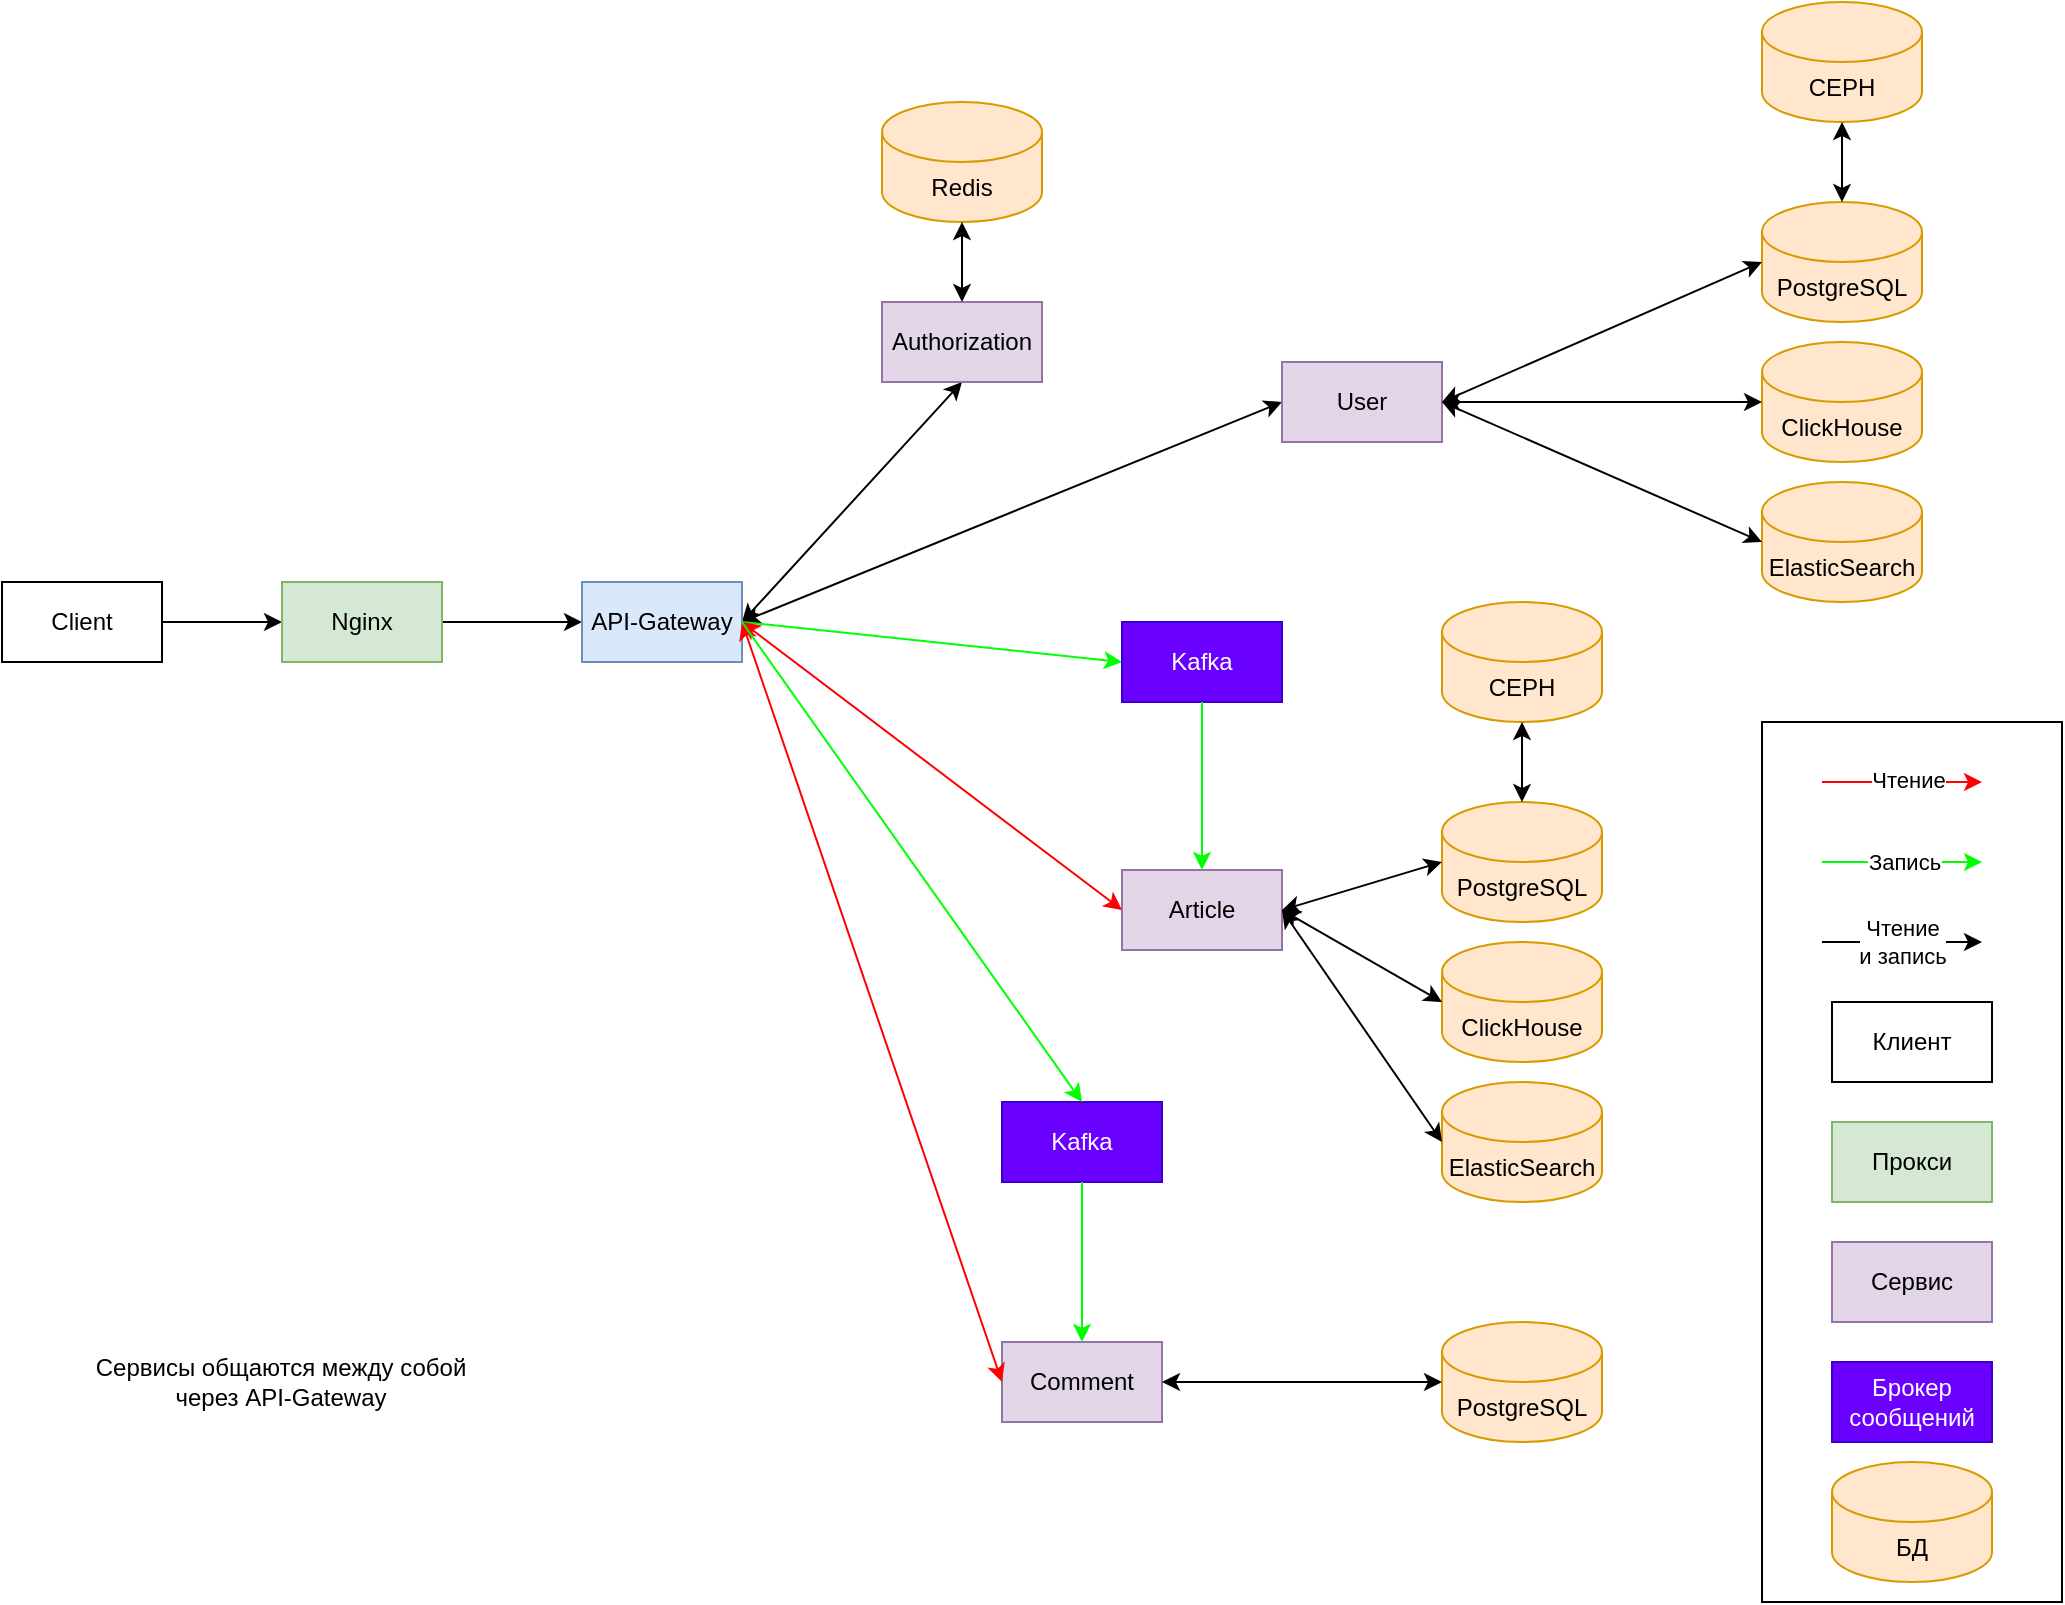 <mxfile version="24.2.5" type="device">
  <diagram name="Страница — 1" id="rqmOK1oUs_pi4lcDRMpR">
    <mxGraphModel dx="1195" dy="1872" grid="1" gridSize="10" guides="1" tooltips="1" connect="1" arrows="1" fold="1" page="1" pageScale="1" pageWidth="827" pageHeight="1169" math="0" shadow="0">
      <root>
        <mxCell id="0" />
        <mxCell id="1" parent="0" />
        <mxCell id="XhIX_q-l0Xh5XN9vXRnJ-45" value="" style="rounded=0;whiteSpace=wrap;html=1;fillColor=none;" parent="1" vertex="1">
          <mxGeometry x="1050" y="300" width="150" height="440" as="geometry" />
        </mxCell>
        <mxCell id="XhIX_q-l0Xh5XN9vXRnJ-8" style="edgeStyle=orthogonalEdgeStyle;rounded=0;orthogonalLoop=1;jettySize=auto;html=1;exitX=1;exitY=0.5;exitDx=0;exitDy=0;entryX=0;entryY=0.5;entryDx=0;entryDy=0;" parent="1" source="XhIX_q-l0Xh5XN9vXRnJ-1" target="XhIX_q-l0Xh5XN9vXRnJ-2" edge="1">
          <mxGeometry relative="1" as="geometry" />
        </mxCell>
        <mxCell id="XhIX_q-l0Xh5XN9vXRnJ-1" value="Client" style="rounded=0;whiteSpace=wrap;html=1;" parent="1" vertex="1">
          <mxGeometry x="170" y="230" width="80" height="40" as="geometry" />
        </mxCell>
        <mxCell id="XhIX_q-l0Xh5XN9vXRnJ-9" style="edgeStyle=orthogonalEdgeStyle;rounded=0;orthogonalLoop=1;jettySize=auto;html=1;exitX=1;exitY=0.5;exitDx=0;exitDy=0;" parent="1" source="XhIX_q-l0Xh5XN9vXRnJ-2" target="XhIX_q-l0Xh5XN9vXRnJ-3" edge="1">
          <mxGeometry relative="1" as="geometry" />
        </mxCell>
        <mxCell id="XhIX_q-l0Xh5XN9vXRnJ-2" value="Nginx" style="rounded=0;whiteSpace=wrap;html=1;fillColor=#d5e8d4;strokeColor=#82b366;" parent="1" vertex="1">
          <mxGeometry x="310" y="230" width="80" height="40" as="geometry" />
        </mxCell>
        <mxCell id="XhIX_q-l0Xh5XN9vXRnJ-10" style="rounded=0;orthogonalLoop=1;jettySize=auto;html=1;exitX=1;exitY=0.5;exitDx=0;exitDy=0;entryX=0.5;entryY=1;entryDx=0;entryDy=0;startArrow=classic;startFill=1;" parent="1" source="XhIX_q-l0Xh5XN9vXRnJ-3" target="XhIX_q-l0Xh5XN9vXRnJ-4" edge="1">
          <mxGeometry relative="1" as="geometry" />
        </mxCell>
        <mxCell id="XhIX_q-l0Xh5XN9vXRnJ-13" style="rounded=0;orthogonalLoop=1;jettySize=auto;html=1;exitX=1;exitY=0.5;exitDx=0;exitDy=0;entryX=0;entryY=0.5;entryDx=0;entryDy=0;startArrow=classic;startFill=1;" parent="1" source="XhIX_q-l0Xh5XN9vXRnJ-3" target="XhIX_q-l0Xh5XN9vXRnJ-12" edge="1">
          <mxGeometry relative="1" as="geometry" />
        </mxCell>
        <mxCell id="XhIX_q-l0Xh5XN9vXRnJ-22" style="rounded=0;orthogonalLoop=1;jettySize=auto;html=1;exitX=1;exitY=0.5;exitDx=0;exitDy=0;entryX=0;entryY=0.5;entryDx=0;entryDy=0;startArrow=none;startFill=0;strokeColor=#00FF00;" parent="1" source="XhIX_q-l0Xh5XN9vXRnJ-3" target="XhIX_q-l0Xh5XN9vXRnJ-20" edge="1">
          <mxGeometry relative="1" as="geometry" />
        </mxCell>
        <mxCell id="XhIX_q-l0Xh5XN9vXRnJ-3" value="API-Gateway" style="rounded=0;whiteSpace=wrap;html=1;fillColor=#dae8fc;strokeColor=#6c8ebf;" parent="1" vertex="1">
          <mxGeometry x="460" y="230" width="80" height="40" as="geometry" />
        </mxCell>
        <mxCell id="XhIX_q-l0Xh5XN9vXRnJ-4" value="Authorization" style="rounded=0;whiteSpace=wrap;html=1;fillColor=#e1d5e7;strokeColor=#9673a6;" parent="1" vertex="1">
          <mxGeometry x="610" y="90" width="80" height="40" as="geometry" />
        </mxCell>
        <mxCell id="XhIX_q-l0Xh5XN9vXRnJ-5" value="Article" style="rounded=0;whiteSpace=wrap;html=1;fillColor=#e1d5e7;strokeColor=#9673a6;" parent="1" vertex="1">
          <mxGeometry x="730" y="374" width="80" height="40" as="geometry" />
        </mxCell>
        <mxCell id="XhIX_q-l0Xh5XN9vXRnJ-6" value="Comment" style="rounded=0;whiteSpace=wrap;html=1;fillColor=#e1d5e7;strokeColor=#9673a6;" parent="1" vertex="1">
          <mxGeometry x="670" y="610" width="80" height="40" as="geometry" />
        </mxCell>
        <mxCell id="XhIX_q-l0Xh5XN9vXRnJ-7" value="Redis" style="shape=cylinder3;whiteSpace=wrap;html=1;boundedLbl=1;backgroundOutline=1;size=15;fillColor=#ffe6cc;strokeColor=#d79b00;" parent="1" vertex="1">
          <mxGeometry x="610" y="-10" width="80" height="60" as="geometry" />
        </mxCell>
        <mxCell id="XhIX_q-l0Xh5XN9vXRnJ-11" style="edgeStyle=orthogonalEdgeStyle;rounded=0;orthogonalLoop=1;jettySize=auto;html=1;exitX=0.5;exitY=0;exitDx=0;exitDy=0;entryX=0.5;entryY=1;entryDx=0;entryDy=0;entryPerimeter=0;startArrow=classic;startFill=1;" parent="1" source="XhIX_q-l0Xh5XN9vXRnJ-4" target="XhIX_q-l0Xh5XN9vXRnJ-7" edge="1">
          <mxGeometry relative="1" as="geometry" />
        </mxCell>
        <mxCell id="XhIX_q-l0Xh5XN9vXRnJ-12" value="User" style="rounded=0;whiteSpace=wrap;html=1;fillColor=#e1d5e7;strokeColor=#9673a6;" parent="1" vertex="1">
          <mxGeometry x="810" y="120" width="80" height="40" as="geometry" />
        </mxCell>
        <mxCell id="XhIX_q-l0Xh5XN9vXRnJ-14" value="PostgreSQL" style="shape=cylinder3;whiteSpace=wrap;html=1;boundedLbl=1;backgroundOutline=1;size=15;fillColor=#ffe6cc;strokeColor=#d79b00;" parent="1" vertex="1">
          <mxGeometry x="1050" y="40" width="80" height="60" as="geometry" />
        </mxCell>
        <mxCell id="XhIX_q-l0Xh5XN9vXRnJ-15" value="ClickHouse" style="shape=cylinder3;whiteSpace=wrap;html=1;boundedLbl=1;backgroundOutline=1;size=15;fillColor=#ffe6cc;strokeColor=#d79b00;" parent="1" vertex="1">
          <mxGeometry x="1050" y="110" width="80" height="60" as="geometry" />
        </mxCell>
        <mxCell id="XhIX_q-l0Xh5XN9vXRnJ-16" value="ElasticSearch" style="shape=cylinder3;whiteSpace=wrap;html=1;boundedLbl=1;backgroundOutline=1;size=15;fillColor=#ffe6cc;strokeColor=#d79b00;" parent="1" vertex="1">
          <mxGeometry x="1050" y="180" width="80" height="60" as="geometry" />
        </mxCell>
        <mxCell id="XhIX_q-l0Xh5XN9vXRnJ-17" style="rounded=0;orthogonalLoop=1;jettySize=auto;html=1;exitX=1;exitY=0.5;exitDx=0;exitDy=0;entryX=0;entryY=0.5;entryDx=0;entryDy=0;entryPerimeter=0;startArrow=classic;startFill=1;" parent="1" source="XhIX_q-l0Xh5XN9vXRnJ-12" target="XhIX_q-l0Xh5XN9vXRnJ-14" edge="1">
          <mxGeometry relative="1" as="geometry" />
        </mxCell>
        <mxCell id="XhIX_q-l0Xh5XN9vXRnJ-18" style="rounded=0;orthogonalLoop=1;jettySize=auto;html=1;exitX=1;exitY=0.5;exitDx=0;exitDy=0;entryX=0;entryY=0.5;entryDx=0;entryDy=0;entryPerimeter=0;startArrow=classic;startFill=1;" parent="1" source="XhIX_q-l0Xh5XN9vXRnJ-12" target="XhIX_q-l0Xh5XN9vXRnJ-15" edge="1">
          <mxGeometry relative="1" as="geometry" />
        </mxCell>
        <mxCell id="XhIX_q-l0Xh5XN9vXRnJ-19" style="rounded=0;orthogonalLoop=1;jettySize=auto;html=1;exitX=1;exitY=0.5;exitDx=0;exitDy=0;entryX=0;entryY=0.5;entryDx=0;entryDy=0;entryPerimeter=0;startArrow=classic;startFill=1;" parent="1" source="XhIX_q-l0Xh5XN9vXRnJ-12" target="XhIX_q-l0Xh5XN9vXRnJ-16" edge="1">
          <mxGeometry relative="1" as="geometry" />
        </mxCell>
        <mxCell id="XhIX_q-l0Xh5XN9vXRnJ-20" value="Kafka" style="rounded=0;whiteSpace=wrap;html=1;fillColor=#6a00ff;strokeColor=#3700CC;fontColor=#ffffff;" parent="1" vertex="1">
          <mxGeometry x="730" y="250" width="80" height="40" as="geometry" />
        </mxCell>
        <mxCell id="XhIX_q-l0Xh5XN9vXRnJ-21" value="Kafka" style="rounded=0;whiteSpace=wrap;html=1;fillColor=#6a00ff;strokeColor=#3700CC;fontColor=#ffffff;" parent="1" vertex="1">
          <mxGeometry x="670" y="490" width="80" height="40" as="geometry" />
        </mxCell>
        <mxCell id="XhIX_q-l0Xh5XN9vXRnJ-24" value="PostgreSQL" style="shape=cylinder3;whiteSpace=wrap;html=1;boundedLbl=1;backgroundOutline=1;size=15;fillColor=#ffe6cc;strokeColor=#d79b00;" parent="1" vertex="1">
          <mxGeometry x="890" y="340" width="80" height="60" as="geometry" />
        </mxCell>
        <mxCell id="XhIX_q-l0Xh5XN9vXRnJ-25" value="ClickHouse" style="shape=cylinder3;whiteSpace=wrap;html=1;boundedLbl=1;backgroundOutline=1;size=15;fillColor=#ffe6cc;strokeColor=#d79b00;" parent="1" vertex="1">
          <mxGeometry x="890" y="410" width="80" height="60" as="geometry" />
        </mxCell>
        <mxCell id="XhIX_q-l0Xh5XN9vXRnJ-26" value="ElasticSearch" style="shape=cylinder3;whiteSpace=wrap;html=1;boundedLbl=1;backgroundOutline=1;size=15;fillColor=#ffe6cc;strokeColor=#d79b00;" parent="1" vertex="1">
          <mxGeometry x="890" y="480" width="80" height="60" as="geometry" />
        </mxCell>
        <mxCell id="XhIX_q-l0Xh5XN9vXRnJ-32" value="PostgreSQL" style="shape=cylinder3;whiteSpace=wrap;html=1;boundedLbl=1;backgroundOutline=1;size=15;fillColor=#ffe6cc;strokeColor=#d79b00;" parent="1" vertex="1">
          <mxGeometry x="890" y="600" width="80" height="60" as="geometry" />
        </mxCell>
        <mxCell id="XhIX_q-l0Xh5XN9vXRnJ-33" style="rounded=0;orthogonalLoop=1;jettySize=auto;html=1;exitX=1;exitY=0.5;exitDx=0;exitDy=0;entryX=0;entryY=0.5;entryDx=0;entryDy=0;entryPerimeter=0;startArrow=classic;startFill=1;" parent="1" source="XhIX_q-l0Xh5XN9vXRnJ-6" target="XhIX_q-l0Xh5XN9vXRnJ-32" edge="1">
          <mxGeometry relative="1" as="geometry" />
        </mxCell>
        <mxCell id="XhIX_q-l0Xh5XN9vXRnJ-34" value="CEPH" style="shape=cylinder3;whiteSpace=wrap;html=1;boundedLbl=1;backgroundOutline=1;size=15;fillColor=#ffe6cc;strokeColor=#d79b00;" parent="1" vertex="1">
          <mxGeometry x="1050" y="-60" width="80" height="60" as="geometry" />
        </mxCell>
        <mxCell id="XhIX_q-l0Xh5XN9vXRnJ-35" style="rounded=0;orthogonalLoop=1;jettySize=auto;html=1;exitX=0.5;exitY=0;exitDx=0;exitDy=0;entryX=0.5;entryY=1;entryDx=0;entryDy=0;entryPerimeter=0;startArrow=classic;startFill=1;exitPerimeter=0;" parent="1" source="XhIX_q-l0Xh5XN9vXRnJ-14" target="XhIX_q-l0Xh5XN9vXRnJ-34" edge="1">
          <mxGeometry relative="1" as="geometry" />
        </mxCell>
        <mxCell id="XhIX_q-l0Xh5XN9vXRnJ-36" value="CEPH" style="shape=cylinder3;whiteSpace=wrap;html=1;boundedLbl=1;backgroundOutline=1;size=15;fillColor=#ffe6cc;strokeColor=#d79b00;" parent="1" vertex="1">
          <mxGeometry x="890" y="240" width="80" height="60" as="geometry" />
        </mxCell>
        <mxCell id="XhIX_q-l0Xh5XN9vXRnJ-37" style="edgeStyle=orthogonalEdgeStyle;rounded=0;orthogonalLoop=1;jettySize=auto;html=1;exitX=0.5;exitY=1;exitDx=0;exitDy=0;" parent="1" source="XhIX_q-l0Xh5XN9vXRnJ-5" target="XhIX_q-l0Xh5XN9vXRnJ-5" edge="1">
          <mxGeometry relative="1" as="geometry" />
        </mxCell>
        <mxCell id="XhIX_q-l0Xh5XN9vXRnJ-38" style="rounded=0;orthogonalLoop=1;jettySize=auto;html=1;exitX=0.5;exitY=0;exitDx=0;exitDy=0;entryX=0.5;entryY=1;entryDx=0;entryDy=0;entryPerimeter=0;startArrow=classic;startFill=1;exitPerimeter=0;" parent="1" source="XhIX_q-l0Xh5XN9vXRnJ-24" target="XhIX_q-l0Xh5XN9vXRnJ-36" edge="1">
          <mxGeometry relative="1" as="geometry" />
        </mxCell>
        <mxCell id="XhIX_q-l0Xh5XN9vXRnJ-39" style="rounded=0;orthogonalLoop=1;jettySize=auto;html=1;exitX=1;exitY=0.5;exitDx=0;exitDy=0;entryX=0;entryY=0.5;entryDx=0;entryDy=0;entryPerimeter=0;startArrow=classic;startFill=1;" parent="1" source="XhIX_q-l0Xh5XN9vXRnJ-5" target="XhIX_q-l0Xh5XN9vXRnJ-24" edge="1">
          <mxGeometry relative="1" as="geometry" />
        </mxCell>
        <mxCell id="XhIX_q-l0Xh5XN9vXRnJ-40" style="rounded=0;orthogonalLoop=1;jettySize=auto;html=1;exitX=1;exitY=0.5;exitDx=0;exitDy=0;entryX=0;entryY=0.5;entryDx=0;entryDy=0;entryPerimeter=0;startArrow=classic;startFill=1;" parent="1" source="XhIX_q-l0Xh5XN9vXRnJ-5" target="XhIX_q-l0Xh5XN9vXRnJ-25" edge="1">
          <mxGeometry relative="1" as="geometry" />
        </mxCell>
        <mxCell id="XhIX_q-l0Xh5XN9vXRnJ-41" style="rounded=0;orthogonalLoop=1;jettySize=auto;html=1;exitX=1;exitY=0.5;exitDx=0;exitDy=0;entryX=0;entryY=0.5;entryDx=0;entryDy=0;entryPerimeter=0;startArrow=classic;startFill=1;" parent="1" source="XhIX_q-l0Xh5XN9vXRnJ-5" target="XhIX_q-l0Xh5XN9vXRnJ-26" edge="1">
          <mxGeometry relative="1" as="geometry" />
        </mxCell>
        <mxCell id="XhIX_q-l0Xh5XN9vXRnJ-42" value="Сервисы общаются между собой&lt;div&gt;через&amp;nbsp;&lt;span style=&quot;text-wrap: wrap;&quot;&gt;API-Gateway&lt;/span&gt;&lt;/div&gt;" style="text;html=1;align=center;verticalAlign=middle;resizable=0;points=[];autosize=1;strokeColor=none;fillColor=none;" parent="1" vertex="1">
          <mxGeometry x="204" y="610" width="210" height="40" as="geometry" />
        </mxCell>
        <mxCell id="XhIX_q-l0Xh5XN9vXRnJ-44" value="Клиент" style="rounded=0;whiteSpace=wrap;html=1;" parent="1" vertex="1">
          <mxGeometry x="1085" y="440" width="80" height="40" as="geometry" />
        </mxCell>
        <mxCell id="XhIX_q-l0Xh5XN9vXRnJ-47" value="Прокси" style="rounded=0;whiteSpace=wrap;html=1;fillColor=#d5e8d4;strokeColor=#82b366;" parent="1" vertex="1">
          <mxGeometry x="1085" y="500" width="80" height="40" as="geometry" />
        </mxCell>
        <mxCell id="XhIX_q-l0Xh5XN9vXRnJ-48" value="Сервис" style="rounded=0;whiteSpace=wrap;html=1;fillColor=#e1d5e7;strokeColor=#9673a6;" parent="1" vertex="1">
          <mxGeometry x="1085" y="560" width="80" height="40" as="geometry" />
        </mxCell>
        <mxCell id="XhIX_q-l0Xh5XN9vXRnJ-50" value="Брокер сообщений" style="rounded=0;whiteSpace=wrap;html=1;fillColor=#6a00ff;strokeColor=#3700CC;fontColor=#ffffff;" parent="1" vertex="1">
          <mxGeometry x="1085" y="620" width="80" height="40" as="geometry" />
        </mxCell>
        <mxCell id="XhIX_q-l0Xh5XN9vXRnJ-51" value="БД" style="shape=cylinder3;whiteSpace=wrap;html=1;boundedLbl=1;backgroundOutline=1;size=15;fillColor=#ffe6cc;strokeColor=#d79b00;" parent="1" vertex="1">
          <mxGeometry x="1085" y="670" width="80" height="60" as="geometry" />
        </mxCell>
        <mxCell id="HAEZaCFpy0Nd7KDQHxcJ-3" value="" style="endArrow=classic;html=1;rounded=0;" edge="1" parent="1">
          <mxGeometry width="50" height="50" relative="1" as="geometry">
            <mxPoint x="1080" y="410" as="sourcePoint" />
            <mxPoint x="1160" y="410" as="targetPoint" />
          </mxGeometry>
        </mxCell>
        <mxCell id="HAEZaCFpy0Nd7KDQHxcJ-4" value="Чтение&lt;div&gt;и запись&lt;/div&gt;" style="edgeLabel;html=1;align=center;verticalAlign=middle;resizable=0;points=[];" vertex="1" connectable="0" parent="HAEZaCFpy0Nd7KDQHxcJ-3">
          <mxGeometry x="-0.315" y="1" relative="1" as="geometry">
            <mxPoint x="12" y="1" as="offset" />
          </mxGeometry>
        </mxCell>
        <mxCell id="HAEZaCFpy0Nd7KDQHxcJ-6" value="" style="endArrow=classic;html=1;rounded=0;fillColor=#f8cecc;strokeColor=#FF0000;exitX=1;exitY=0.5;exitDx=0;exitDy=0;entryX=0;entryY=0.5;entryDx=0;entryDy=0;startArrow=classic;startFill=1;" edge="1" parent="1" source="XhIX_q-l0Xh5XN9vXRnJ-3" target="XhIX_q-l0Xh5XN9vXRnJ-5">
          <mxGeometry width="50" height="50" relative="1" as="geometry">
            <mxPoint x="430" y="450" as="sourcePoint" />
            <mxPoint x="540" y="460" as="targetPoint" />
          </mxGeometry>
        </mxCell>
        <mxCell id="HAEZaCFpy0Nd7KDQHxcJ-7" value="" style="endArrow=classic;html=1;rounded=0;fillColor=#f8cecc;strokeColor=#FF0000;exitX=1;exitY=0.5;exitDx=0;exitDy=0;entryX=0;entryY=0.5;entryDx=0;entryDy=0;startArrow=classic;startFill=1;" edge="1" parent="1" source="XhIX_q-l0Xh5XN9vXRnJ-3" target="XhIX_q-l0Xh5XN9vXRnJ-6">
          <mxGeometry width="50" height="50" relative="1" as="geometry">
            <mxPoint x="414" y="420" as="sourcePoint" />
            <mxPoint x="604" y="564" as="targetPoint" />
          </mxGeometry>
        </mxCell>
        <mxCell id="HAEZaCFpy0Nd7KDQHxcJ-8" style="rounded=0;orthogonalLoop=1;jettySize=auto;html=1;exitX=0.5;exitY=1;exitDx=0;exitDy=0;entryX=0.5;entryY=0;entryDx=0;entryDy=0;startArrow=none;startFill=0;strokeColor=#00FF00;" edge="1" parent="1" source="XhIX_q-l0Xh5XN9vXRnJ-20" target="XhIX_q-l0Xh5XN9vXRnJ-5">
          <mxGeometry relative="1" as="geometry">
            <mxPoint x="550" y="260" as="sourcePoint" />
            <mxPoint x="740" y="280" as="targetPoint" />
          </mxGeometry>
        </mxCell>
        <mxCell id="HAEZaCFpy0Nd7KDQHxcJ-9" style="rounded=0;orthogonalLoop=1;jettySize=auto;html=1;exitX=1;exitY=0.5;exitDx=0;exitDy=0;entryX=0.5;entryY=0;entryDx=0;entryDy=0;startArrow=none;startFill=0;strokeColor=#00FF00;" edge="1" parent="1" source="XhIX_q-l0Xh5XN9vXRnJ-3" target="XhIX_q-l0Xh5XN9vXRnJ-21">
          <mxGeometry relative="1" as="geometry">
            <mxPoint x="550" y="260" as="sourcePoint" />
            <mxPoint x="740" y="280" as="targetPoint" />
          </mxGeometry>
        </mxCell>
        <mxCell id="HAEZaCFpy0Nd7KDQHxcJ-10" style="rounded=0;orthogonalLoop=1;jettySize=auto;html=1;exitX=0.5;exitY=1;exitDx=0;exitDy=0;entryX=0.5;entryY=0;entryDx=0;entryDy=0;startArrow=none;startFill=0;strokeColor=#00FF00;" edge="1" parent="1" source="XhIX_q-l0Xh5XN9vXRnJ-21" target="XhIX_q-l0Xh5XN9vXRnJ-6">
          <mxGeometry relative="1" as="geometry">
            <mxPoint x="780" y="300" as="sourcePoint" />
            <mxPoint x="780" y="384" as="targetPoint" />
          </mxGeometry>
        </mxCell>
        <mxCell id="HAEZaCFpy0Nd7KDQHxcJ-11" value="" style="endArrow=classic;html=1;rounded=0;fillColor=#f8cecc;strokeColor=#FF0000;startArrow=none;startFill=0;" edge="1" parent="1">
          <mxGeometry width="50" height="50" relative="1" as="geometry">
            <mxPoint x="1080" y="330" as="sourcePoint" />
            <mxPoint x="1160" y="330" as="targetPoint" />
          </mxGeometry>
        </mxCell>
        <mxCell id="HAEZaCFpy0Nd7KDQHxcJ-12" value="Чтение" style="edgeLabel;html=1;align=center;verticalAlign=middle;resizable=0;points=[];" vertex="1" connectable="0" parent="HAEZaCFpy0Nd7KDQHxcJ-11">
          <mxGeometry x="0.068" y="1" relative="1" as="geometry">
            <mxPoint as="offset" />
          </mxGeometry>
        </mxCell>
        <mxCell id="HAEZaCFpy0Nd7KDQHxcJ-15" style="rounded=0;orthogonalLoop=1;jettySize=auto;html=1;exitX=0.5;exitY=1;exitDx=0;exitDy=0;startArrow=none;startFill=0;strokeColor=#00FF00;" edge="1" parent="1">
          <mxGeometry relative="1" as="geometry">
            <mxPoint x="1080" y="370" as="sourcePoint" />
            <mxPoint x="1160" y="370" as="targetPoint" />
          </mxGeometry>
        </mxCell>
        <mxCell id="HAEZaCFpy0Nd7KDQHxcJ-16" value="Запись" style="edgeLabel;html=1;align=center;verticalAlign=middle;resizable=0;points=[];" vertex="1" connectable="0" parent="HAEZaCFpy0Nd7KDQHxcJ-15">
          <mxGeometry x="-0.118" y="-2" relative="1" as="geometry">
            <mxPoint x="5" y="-2" as="offset" />
          </mxGeometry>
        </mxCell>
      </root>
    </mxGraphModel>
  </diagram>
</mxfile>
